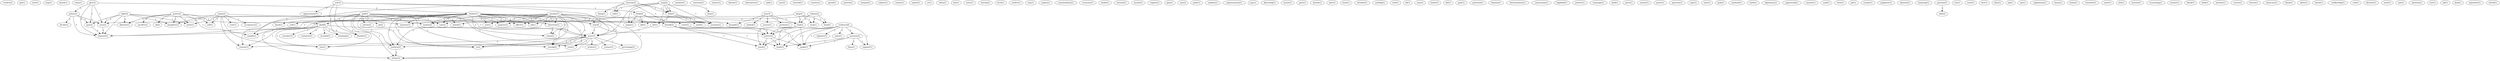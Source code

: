 digraph G {
  verdict [ label="verdict(2)" ];
  girl [ label="girl(1)" ];
  face [ label="face(1)" ];
  map [ label="map(1)" ];
  knock [ label="knock(1)" ];
  claim [ label="claim(1)" ];
  power [ label="power(2)" ];
  oil [ label="oil(2)" ];
  sacrifice [ label="sacrifice(1)" ];
  died [ label="died(6)" ];
  liberate [ label="liberate(1)" ];
  order [ label="order(1)" ];
  naught [ label="naught(1)" ];
  slaughter [ label="slaughter(1)" ];
  mention [ label="mention(1)" ];
  gulf [ label="gulf(2)" ];
  article [ label="article(2)" ];
  uk [ label="uk(2)" ];
  leland [ label="leland(1)" ];
  com [ label="com(3)" ];
  rusnews [ label="rusnews(1)" ];
  mantis [ label="mantis(2)" ];
  seachg [ label="seachg(2)" ];
  rush [ label="rush(1)" ];
  size [ label="size(1)" ];
  mathew [ label="mathew(2)" ];
  century [ label="century(1)" ];
  writes [ label="writes(3)" ];
  co [ label="co(2)" ];
  number [ label="number(1)" ];
  someone [ label="someone(1)" ];
  chance [ label="chance(1)" ];
  liberty [ label="liberty(1)" ];
  alternative [ label="alternative(1)" ];
  add [ label="add(1)" ];
  case [ label="case(2)" ];
  worried [ label="worried(1)" ];
  country [ label="country(1)" ];
  continent [ label="continent(1)" ];
  invaded [ label="invaded(1)" ];
  crossfire [ label="crossfire(1)" ];
  bombing [ label="bombing(1)" ];
  war [ label="war(13)" ];
  blanket [ label="blanket(1)" ];
  spend [ label="spend(1)" ];
  patrick [ label="patrick(1)" ];
  wimped [ label="wimped(1)" ];
  subject [ label="subject(1)" ];
  enemy [ label="enemy(1)" ];
  regret [ label="regret(1)" ];
  ve [ label="ve(1)" ];
  right [ label="right(2)" ];
  self [ label="self(1)" ];
  save [ label="save(2)" ];
  gun [ label="gun(2)" ];
  expense [ label="expense(2)" ];
  video [ label="video(1)" ];
  law [ label="law(1)" ];
  news [ label="news(1)" ];
  hurrah [ label="hurrah(2)" ];
  level [ label="level(1)" ];
  render [ label="render(1)" ];
  stay [ label="stay(1)" ];
  makes [ label="makes(1)" ];
  emotionalism [ label="emotionalism(1)" ];
  everyone [ label="everyone(1)" ];
  doubt [ label="doubt(1)" ];
  showed [ label="showed(1)" ];
  mouth [ label="mouth(1)" ];
  regime [ label="regime(1)" ];
  ploy [ label="ploy(1)" ];
  evidence [ label="evidence(4)" ];
  sarcasm [ label="sarcasm(2)" ];
  vigilante [ label="vigilante(1)" ];
  support [ label="support(1)" ];
  state [ label="state(1)" ];
  justice [ label="justice(2)" ];
  tends [ label="tends(1)" ];
  spoke [ label="spoke(1)" ];
  mind [ label="mind(1)" ];
  win [ label="win(2)" ];
  give [ label="give(3)" ];
  death [ label="death(11)" ];
  police [ label="police(2)" ];
  point [ label="point(1)" ];
  saddam [ label="saddam(1)" ];
  imprisonment [ label="imprisonment(1)" ];
  pay [ label="pay(1)" ];
  liberating [ label="liberating(1)" ];
  iraqis [ label="iraqis(2)" ];
  vote [ label="vote(1)" ];
  acceptance [ label="acceptance(1)" ];
  tyrant [ label="tyrant(1)" ];
  gets [ label="gets(1)" ];
  kuwait [ label="kuwait(1)" ];
  part [ label="part(1)" ];
  penalty [ label="penalty(7)" ];
  way [ label="way(4)" ];
  purpose [ label="purpose(1)" ];
  court [ label="court(3)" ];
  effect [ label="effect(1)" ];
  rid [ label="rid(1)" ];
  deterrent [ label="deterrent(1)" ];
  crime [ label="crime(2)" ];
  see [ label="see(1)" ];
  jury [ label="jury(3)" ];
  brought [ label="brought(1)" ];
  trial [ label="trial(2)" ];
  assess [ label="assess(1)" ];
  position [ label="position(1)" ];
  looked [ label="looked(1)" ];
  bush [ label="bush(1)" ];
  dresden [ label="dresden(1)" ];
  nothing [ label="nothing(1)" ];
  won [ label="won(1)" ];
  hussein [ label="hussein(3)" ];
  thing [ label="thing(1)" ];
  roll [ label="roll(1)" ];
  didn [ label="didn(1)" ];
  didn [ label="didn(1)" ];
  ok [ label="ok(1)" ];
  man [ label="man(1)" ];
  bullet [ label="bullet(1)" ];
  kid [ label="kid(1)" ];
  guilt [ label="guilt(1)" ];
  potential [ label="potential(1)" ];
  batman [ label="batman(1)" ];
  determination [ label="determination(1)" ];
  cameraman [ label="cameraman(1)" ];
  base [ label="base(1)" ];
  baghdad [ label="baghdad(1)" ];
  protect [ label="protect(1)" ];
  cell [ label="cell(1)" ];
  block [ label="block(1)" ];
  benefit [ label="benefit(2)" ];
  rummage [ label="rummage(1)" ];
  deal [ label="deal(1)" ];
  hit [ label="hit(1)" ];
  price [ label="price(1)" ];
  money [ label="money(1)" ];
  peace [ label="peace(1)" ];
  ww [ label="ww(3)" ];
  think [ label="think(4)" ];
  appeasement [ label="appeasement(1)" ];
  question [ label="question(1)" ];
  tape [ label="tape(1)" ];
  time [ label="time(1)" ];
  kill [ label="kill(1)" ];
  maim [ label="maim(1)" ];
  goal [ label="goal(1)" ];
  stanford [ label="stanford(1)" ];
  earth [ label="earth(1)" ];
  decide [ label="decide(1)" ];
  diplomacy [ label="diplomacy(1)" ];
  paperwork [ label="paperwork(1)" ];
  anyone [ label="anyone(1)" ];
  iraqi [ label="iraqi(2)" ];
  idea [ label="idea(1)" ];
  road [ label="road(1)" ];
  chris [ label="chris(1)" ];
  jim [ label="jim(1)" ];
  europe [ label="europe(1)" ];
  judgment [ label="judgment(1)" ];
  hkuwait [ label="hkuwait(1)" ];
  hamburg [ label="hamburg(1)" ];
  german [ label="german(2)" ];
  take [ label="take(2)" ];
  trw [ label="trw(1)" ];
  rodney [ label="rodney(2)" ];
  head [ label="head(1)" ];
  stop [ label="stop(1)" ];
  treat [ label="treat(1)" ];
  fact [ label="fact(1)" ];
  idiot [ label="idiot(1)" ];
  job [ label="job(1)" ];
  apr [ label="apr(1)" ];
  vigilantism [ label="vigilantism(1)" ];
  henry [ label="henry(1)" ];
  king [ label="king(2)" ];
  bomb [ label="bomb(1)" ];
  reinstate [ label="reinstate(1)" ];
  unite [ label="unite(1)" ];
  need [ label="need(1)" ];
  hit [ label="hit(1)" ];
  wishes [ label="wishes(1)" ];
  science [ label="science(1)" ];
  percentage [ label="percentage(1)" ];
  shit [ label="shit(1)" ];
  kuwaiti [ label="kuwaiti(1)" ];
  everything [ label="everything(1)" ];
  instate [ label="instate(1)" ];
  blood [ label="blood(1)" ];
  bmd [ label="bmd(1)" ];
  mission [ label="mission(1)" ];
  course [ label="course(1)" ];
  french [ label="french(1)" ];
  showcase [ label="showcase(1)" ];
  blask [ label="blask(1)" ];
  allow [ label="allow(1)" ];
  intent [ label="intent(1)" ];
  voelkerding [ label="voelkerding(1)" ];
  cost [ label="cost(1)" ];
  dictator [ label="dictator(1)" ];
  went [ label="went(1)" ];
  sale [ label="sale(1)" ];
  duration [ label="duration(1)" ];
  rise [ label="rise(1)" ];
  nik [ label="nik(1)" ];
  kind [ label="kind(1)" ];
  argument [ label="argument(1)" ];
  chrisb [ label="chrisb(1)" ];
  power -> oil [ label="1" ];
  power -> sacrifice [ label="1" ];
  power -> died [ label="1" ];
  power -> liberate [ label="1" ];
  power -> order [ label="1" ];
  power -> naught [ label="1" ];
  power -> slaughter [ label="1" ];
  power -> mention [ label="1" ];
  gulf -> died [ label="1" ];
  gulf -> article [ label="1" ];
  gulf -> uk [ label="1" ];
  gulf -> leland [ label="1" ];
  gulf -> com [ label="1" ];
  gulf -> rusnews [ label="1" ];
  gulf -> mantis [ label="1" ];
  gulf -> seachg [ label="1" ];
  gulf -> rush [ label="1" ];
  gulf -> size [ label="1" ];
  gulf -> mathew [ label="1" ];
  gulf -> century [ label="1" ];
  gulf -> writes [ label="1" ];
  gulf -> co [ label="1" ];
  died -> continent [ label="1" ];
  died -> invaded [ label="1" ];
  died -> crossfire [ label="1" ];
  died -> naught [ label="1" ];
  died -> bombing [ label="1" ];
  died -> war [ label="1" ];
  died -> blanket [ label="1" ];
  died -> size [ label="1" ];
  died -> century [ label="1" ];
  right -> liberate [ label="1" ];
  right -> order [ label="1" ];
  right -> self [ label="1" ];
  right -> save [ label="1" ];
  right -> slaughter [ label="1" ];
  right -> gun [ label="1" ];
  right -> expense [ label="1" ];
  evidence -> sarcasm [ label="1" ];
  evidence -> vigilante [ label="1" ];
  evidence -> support [ label="1" ];
  evidence -> state [ label="1" ];
  evidence -> justice [ label="1" ];
  evidence -> tends [ label="1" ];
  evidence -> spoke [ label="1" ];
  evidence -> mind [ label="1" ];
  give -> death [ label="2" ];
  give -> police [ label="1" ];
  give -> save [ label="1" ];
  give -> gun [ label="1" ];
  give -> expense [ label="1" ];
  iraqis -> order [ label="1" ];
  iraqis -> vote [ label="1" ];
  iraqis -> self [ label="1" ];
  iraqis -> war [ label="1" ];
  iraqis -> slaughter [ label="1" ];
  iraqis -> size [ label="1" ];
  iraqis -> century [ label="1" ];
  iraqis -> acceptance [ label="1" ];
  penalty -> leland [ label="1" ];
  penalty -> way [ label="1" ];
  penalty -> com [ label="1" ];
  penalty -> rusnews [ label="1" ];
  penalty -> mantis [ label="1" ];
  penalty -> purpose [ label="1" ];
  penalty -> court [ label="1" ];
  penalty -> seachg [ label="1" ];
  penalty -> rush [ label="1" ];
  penalty -> effect [ label="1" ];
  penalty -> rid [ label="1" ];
  penalty -> mathew [ label="1" ];
  penalty -> writes [ label="1" ];
  penalty -> co [ label="1" ];
  penalty -> deterrent [ label="2" ];
  penalty -> crime [ label="2" ];
  penalty -> see [ label="1" ];
  jury -> brought [ label="1" ];
  jury -> trial [ label="1" ];
  jury -> assess [ label="1" ];
  jury -> position [ label="1" ];
  jury -> looked [ label="1" ];
  hussein -> naught [ label="1" ];
  hussein -> thing [ label="1" ];
  hussein -> roll [ label="1" ];
  hussein -> didn [ label="1" ];
  hussein -> didn [ label="1" ];
  hussein -> mention [ label="1" ];
  sarcasm -> base [ label="1" ];
  sarcasm -> support [ label="1" ];
  sarcasm -> tends [ label="1" ];
  sarcasm -> spoke [ label="1" ];
  death -> way [ label="1" ];
  death -> com [ label="1" ];
  death -> rusnews [ label="1" ];
  death -> cell [ label="2" ];
  death -> mantis [ label="1" ];
  death -> block [ label="2" ];
  death -> purpose [ label="1" ];
  death -> benefit [ label="1" ];
  death -> court [ label="3" ];
  death -> save [ label="1" ];
  death -> seachg [ label="1" ];
  death -> rush [ label="1" ];
  death -> effect [ label="1" ];
  death -> rid [ label="1" ];
  death -> mathew [ label="1" ];
  death -> writes [ label="1" ];
  death -> co [ label="1" ];
  death -> deterrent [ label="2" ];
  death -> crime [ label="2" ];
  death -> see [ label="1" ];
  hit -> war [ label="1" ];
  way -> war [ label="1" ];
  way -> justice [ label="1" ];
  ww -> think [ label="1" ];
  ww -> bombing [ label="1" ];
  ww -> appeasement [ label="1" ];
  ww -> war [ label="1" ];
  ww -> blanket [ label="1" ];
  think -> brought [ label="1" ];
  think -> kill [ label="1" ];
  think -> trial [ label="1" ];
  think -> maim [ label="1" ];
  police -> decide [ label="1" ];
  police -> save [ label="1" ];
  police -> gun [ label="1" ];
  police -> expense [ label="1" ];
  iraqi -> kill [ label="1" ];
  iraqi -> idea [ label="1" ];
  iraqi -> roll [ label="1" ];
  iraqi -> didn [ label="1" ];
  iraqi -> war [ label="2" ];
  iraqi -> maim [ label="1" ];
  iraqi -> didn [ label="1" ];
  iraqi -> mention [ label="1" ];
  german -> take [ label="1" ];
  rodney -> trial [ label="1" ];
  rodney -> head [ label="1" ];
  rodney -> expense [ label="1" ];
  rodney -> stop [ label="1" ];
  king -> trial [ label="1" ];
  king -> head [ label="1" ];
  king -> expense [ label="1" ];
  king -> stop [ label="1" ];
  trial -> justice [ label="1" ];
  trial -> tends [ label="1" ];
  trial -> spoke [ label="1" ];
  trial -> mind [ label="1" ];
  benefit -> justice [ label="1" ];
  benefit -> tends [ label="1" ];
  benefit -> spoke [ label="1" ];
  benefit -> mind [ label="1" ];
  didn -> need [ label="1" ];
  didn -> hit [ label="1" ];
  didn -> mention [ label="1" ];
  war -> seachg [ label="1" ];
  war -> rush [ label="1" ];
  war -> wishes [ label="1" ];
  war -> size [ label="2" ];
  war -> mathew [ label="1" ];
  war -> science [ label="1" ];
  war -> percentage [ label="1" ];
  war -> century [ label="2" ];
  war -> writes [ label="1" ];
  war -> co [ label="1" ];
  court -> justice [ label="1" ];
  save -> expense [ label="1" ];
  justice -> tends [ label="1" ];
  justice -> spoke [ label="1" ];
  justice -> mind [ label="1" ];
  mathew -> writes [ label="2" ];
  gun -> expense [ label="1" ];
  didn -> mention [ label="1" ];
  deterrent -> crime [ label="1" ];
}
